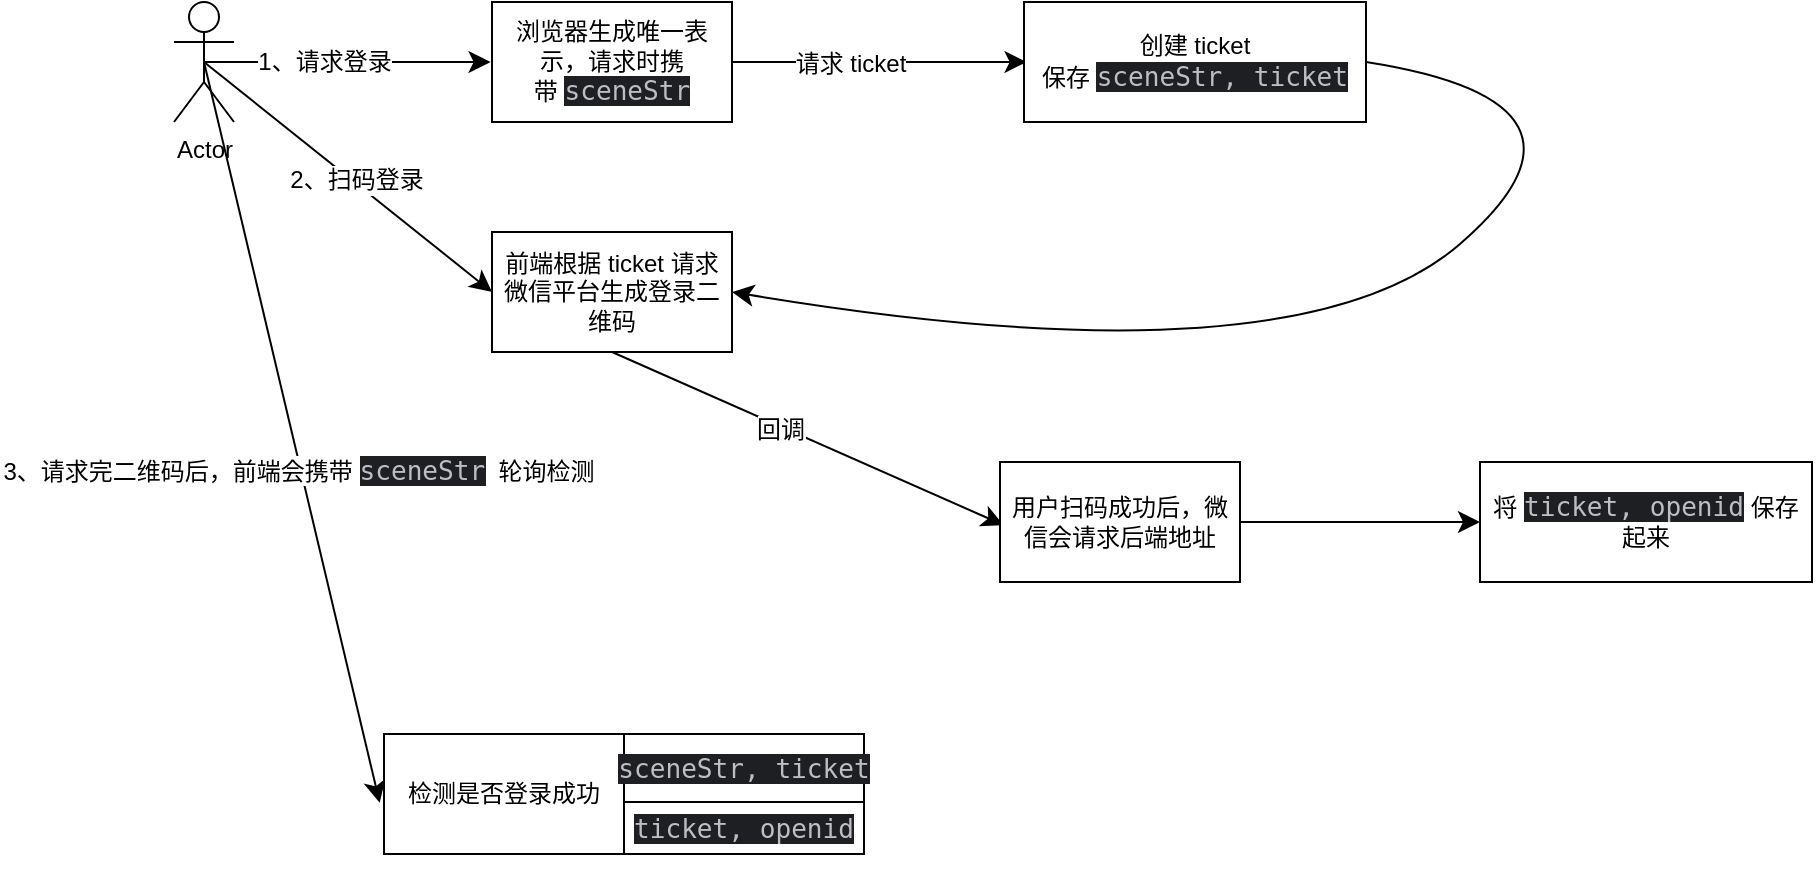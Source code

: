 <mxfile version="28.2.5">
  <diagram name="第 1 页" id="JFnY_-4_t99Zl4_ljFSJ">
    <mxGraphModel dx="1579" dy="719" grid="0" gridSize="10" guides="1" tooltips="1" connect="1" arrows="1" fold="1" page="0" pageScale="1" pageWidth="1169" pageHeight="1654" math="0" shadow="0">
      <root>
        <mxCell id="0" />
        <mxCell id="1" parent="0" />
        <mxCell id="SrTjl67_vCVBXJDRhSVr-2" style="edgeStyle=none;curved=1;rounded=0;orthogonalLoop=1;jettySize=auto;html=1;exitX=0.5;exitY=0.5;exitDx=0;exitDy=0;exitPerimeter=0;fontSize=12;startSize=8;endSize=8;" edge="1" parent="1" source="SrTjl67_vCVBXJDRhSVr-1">
          <mxGeometry relative="1" as="geometry">
            <mxPoint x="-44.714" y="50" as="targetPoint" />
          </mxGeometry>
        </mxCell>
        <mxCell id="SrTjl67_vCVBXJDRhSVr-6" value="1、请求登录" style="edgeLabel;html=1;align=center;verticalAlign=middle;resizable=0;points=[];fontSize=12;" vertex="1" connectable="0" parent="SrTjl67_vCVBXJDRhSVr-2">
          <mxGeometry x="-0.169" relative="1" as="geometry">
            <mxPoint as="offset" />
          </mxGeometry>
        </mxCell>
        <mxCell id="SrTjl67_vCVBXJDRhSVr-13" style="edgeStyle=none;curved=1;rounded=0;orthogonalLoop=1;jettySize=auto;html=1;exitX=0.5;exitY=0.5;exitDx=0;exitDy=0;exitPerimeter=0;entryX=0;entryY=0.5;entryDx=0;entryDy=0;fontSize=12;startSize=8;endSize=8;" edge="1" parent="1" source="SrTjl67_vCVBXJDRhSVr-1" target="SrTjl67_vCVBXJDRhSVr-10">
          <mxGeometry relative="1" as="geometry" />
        </mxCell>
        <mxCell id="SrTjl67_vCVBXJDRhSVr-14" value="2、扫码登录" style="edgeLabel;html=1;align=center;verticalAlign=middle;resizable=0;points=[];fontSize=12;" vertex="1" connectable="0" parent="SrTjl67_vCVBXJDRhSVr-13">
          <mxGeometry x="0.04" y="1" relative="1" as="geometry">
            <mxPoint as="offset" />
          </mxGeometry>
        </mxCell>
        <mxCell id="SrTjl67_vCVBXJDRhSVr-20" style="edgeStyle=none;curved=1;rounded=0;orthogonalLoop=1;jettySize=auto;html=1;exitX=0.5;exitY=0.5;exitDx=0;exitDy=0;exitPerimeter=0;fontSize=12;startSize=8;endSize=8;" edge="1" parent="1" source="SrTjl67_vCVBXJDRhSVr-1">
          <mxGeometry relative="1" as="geometry">
            <mxPoint x="-100.143" y="420.429" as="targetPoint" />
          </mxGeometry>
        </mxCell>
        <mxCell id="SrTjl67_vCVBXJDRhSVr-22" value="3、请求完二维码后，前端会携带&amp;nbsp;&lt;span style=&quot;font-family: &amp;quot;JetBrains Mono&amp;quot;, monospace; font-size: 9.8pt; background-color: rgb(30, 31, 34); color: rgb(188, 190, 196);&quot;&gt;sceneStr&lt;/span&gt;&lt;span style=&quot;background-color: light-dark(#ffffff, var(--ge-dark-color, #121212)); color: light-dark(rgb(0, 0, 0), rgb(255, 255, 255));&quot;&gt;&amp;nbsp;&amp;nbsp;轮询检测&lt;/span&gt;" style="edgeLabel;html=1;align=center;verticalAlign=middle;resizable=0;points=[];fontSize=12;" vertex="1" connectable="0" parent="SrTjl67_vCVBXJDRhSVr-20">
          <mxGeometry x="0.099" y="-2" relative="1" as="geometry">
            <mxPoint as="offset" />
          </mxGeometry>
        </mxCell>
        <mxCell id="SrTjl67_vCVBXJDRhSVr-1" value="Actor" style="shape=umlActor;verticalLabelPosition=bottom;verticalAlign=top;html=1;outlineConnect=0;" vertex="1" parent="1">
          <mxGeometry x="-203" y="20" width="30" height="60" as="geometry" />
        </mxCell>
        <mxCell id="SrTjl67_vCVBXJDRhSVr-4" style="edgeStyle=none;curved=1;rounded=0;orthogonalLoop=1;jettySize=auto;html=1;exitX=1;exitY=0.5;exitDx=0;exitDy=0;fontSize=12;startSize=8;endSize=8;" edge="1" parent="1" source="SrTjl67_vCVBXJDRhSVr-3">
          <mxGeometry relative="1" as="geometry">
            <mxPoint x="223.286" y="50" as="targetPoint" />
          </mxGeometry>
        </mxCell>
        <mxCell id="SrTjl67_vCVBXJDRhSVr-7" value="请求 ticket" style="edgeLabel;html=1;align=center;verticalAlign=middle;resizable=0;points=[];fontSize=12;" vertex="1" connectable="0" parent="SrTjl67_vCVBXJDRhSVr-4">
          <mxGeometry x="-0.205" y="-1" relative="1" as="geometry">
            <mxPoint as="offset" />
          </mxGeometry>
        </mxCell>
        <mxCell id="SrTjl67_vCVBXJDRhSVr-3" value="浏览器生成唯一表示，请求时携带&amp;nbsp;&lt;span style=&quot;font-family: &amp;quot;JetBrains Mono&amp;quot;, monospace; font-size: 9.8pt; background-color: rgb(30, 31, 34); color: rgb(188, 190, 196);&quot;&gt;sceneStr&lt;/span&gt;" style="rounded=0;whiteSpace=wrap;html=1;" vertex="1" parent="1">
          <mxGeometry x="-44" y="20" width="120" height="60" as="geometry" />
        </mxCell>
        <mxCell id="SrTjl67_vCVBXJDRhSVr-12" style="edgeStyle=none;curved=1;rounded=0;orthogonalLoop=1;jettySize=auto;html=1;exitX=1;exitY=0.5;exitDx=0;exitDy=0;fontSize=12;startSize=8;endSize=8;entryX=1;entryY=0.5;entryDx=0;entryDy=0;" edge="1" parent="1" source="SrTjl67_vCVBXJDRhSVr-5" target="SrTjl67_vCVBXJDRhSVr-10">
          <mxGeometry relative="1" as="geometry">
            <mxPoint x="529.571" y="50" as="targetPoint" />
            <Array as="points">
              <mxPoint x="522" y="70" />
              <mxPoint x="358" y="212" />
            </Array>
          </mxGeometry>
        </mxCell>
        <mxCell id="SrTjl67_vCVBXJDRhSVr-5" value="创建 ticket&lt;div&gt;保存&amp;nbsp;&lt;span style=&quot;font-family: &amp;quot;JetBrains Mono&amp;quot;, monospace; font-size: 9.8pt; background-color: rgb(30, 31, 34); color: rgb(188, 190, 196);&quot;&gt;sceneStr, ticket&lt;/span&gt;&lt;/div&gt;" style="rounded=0;whiteSpace=wrap;html=1;" vertex="1" parent="1">
          <mxGeometry x="222" y="20" width="171" height="60" as="geometry" />
        </mxCell>
        <mxCell id="SrTjl67_vCVBXJDRhSVr-15" style="edgeStyle=none;curved=1;rounded=0;orthogonalLoop=1;jettySize=auto;html=1;exitX=0.5;exitY=1;exitDx=0;exitDy=0;fontSize=12;startSize=8;endSize=8;" edge="1" parent="1" source="SrTjl67_vCVBXJDRhSVr-10">
          <mxGeometry relative="1" as="geometry">
            <mxPoint x="211.857" y="281.571" as="targetPoint" />
          </mxGeometry>
        </mxCell>
        <mxCell id="SrTjl67_vCVBXJDRhSVr-17" value="回调" style="edgeLabel;html=1;align=center;verticalAlign=middle;resizable=0;points=[];fontSize=12;" vertex="1" connectable="0" parent="SrTjl67_vCVBXJDRhSVr-15">
          <mxGeometry x="-0.139" y="-2" relative="1" as="geometry">
            <mxPoint as="offset" />
          </mxGeometry>
        </mxCell>
        <mxCell id="SrTjl67_vCVBXJDRhSVr-10" value="前端根据 ticket 请求微信平台生成登录二维码" style="rounded=0;whiteSpace=wrap;html=1;" vertex="1" parent="1">
          <mxGeometry x="-44" y="135" width="120" height="60" as="geometry" />
        </mxCell>
        <mxCell id="SrTjl67_vCVBXJDRhSVr-19" value="" style="edgeStyle=none;curved=1;rounded=0;orthogonalLoop=1;jettySize=auto;html=1;fontSize=12;startSize=8;endSize=8;" edge="1" parent="1" source="SrTjl67_vCVBXJDRhSVr-16" target="SrTjl67_vCVBXJDRhSVr-18">
          <mxGeometry relative="1" as="geometry" />
        </mxCell>
        <mxCell id="SrTjl67_vCVBXJDRhSVr-16" value="用户扫码成功后，微信会请求后端地址" style="rounded=0;whiteSpace=wrap;html=1;" vertex="1" parent="1">
          <mxGeometry x="210" y="250" width="120" height="60" as="geometry" />
        </mxCell>
        <mxCell id="SrTjl67_vCVBXJDRhSVr-18" value="将&amp;nbsp;&lt;span style=&quot;font-family: &amp;quot;JetBrains Mono&amp;quot;, monospace; font-size: 9.8pt; background-color: rgb(30, 31, 34); color: rgb(188, 190, 196);&quot;&gt;ticket, openid&lt;/span&gt;&lt;span style=&quot;background-color: transparent; color: light-dark(rgb(0, 0, 0), rgb(255, 255, 255));&quot;&gt;&amp;nbsp;保存起来&lt;/span&gt;" style="whiteSpace=wrap;html=1;rounded=0;" vertex="1" parent="1">
          <mxGeometry x="450" y="250" width="166" height="60" as="geometry" />
        </mxCell>
        <mxCell id="SrTjl67_vCVBXJDRhSVr-21" value="检测是否登录成功" style="rounded=0;whiteSpace=wrap;html=1;" vertex="1" parent="1">
          <mxGeometry x="-98" y="386" width="120" height="60" as="geometry" />
        </mxCell>
        <mxCell id="SrTjl67_vCVBXJDRhSVr-23" value="&lt;div style=&quot;background-color:#1e1f22;color:#bcbec4&quot;&gt;&lt;pre style=&quot;font-family:&#39;JetBrains Mono&#39;,monospace;font-size:9.8pt;&quot;&gt;sceneStr, ticket&lt;/pre&gt;&lt;/div&gt;" style="rounded=0;whiteSpace=wrap;html=1;" vertex="1" parent="1">
          <mxGeometry x="22" y="386" width="120" height="34" as="geometry" />
        </mxCell>
        <mxCell id="SrTjl67_vCVBXJDRhSVr-24" value="&lt;div style=&quot;background-color:#1e1f22;color:#bcbec4&quot;&gt;&lt;pre style=&quot;font-family:&#39;JetBrains Mono&#39;,monospace;font-size:9.8pt;&quot;&gt;ticket, openid&lt;/pre&gt;&lt;/div&gt;" style="rounded=0;whiteSpace=wrap;html=1;" vertex="1" parent="1">
          <mxGeometry x="22" y="420" width="120" height="26" as="geometry" />
        </mxCell>
      </root>
    </mxGraphModel>
  </diagram>
</mxfile>
